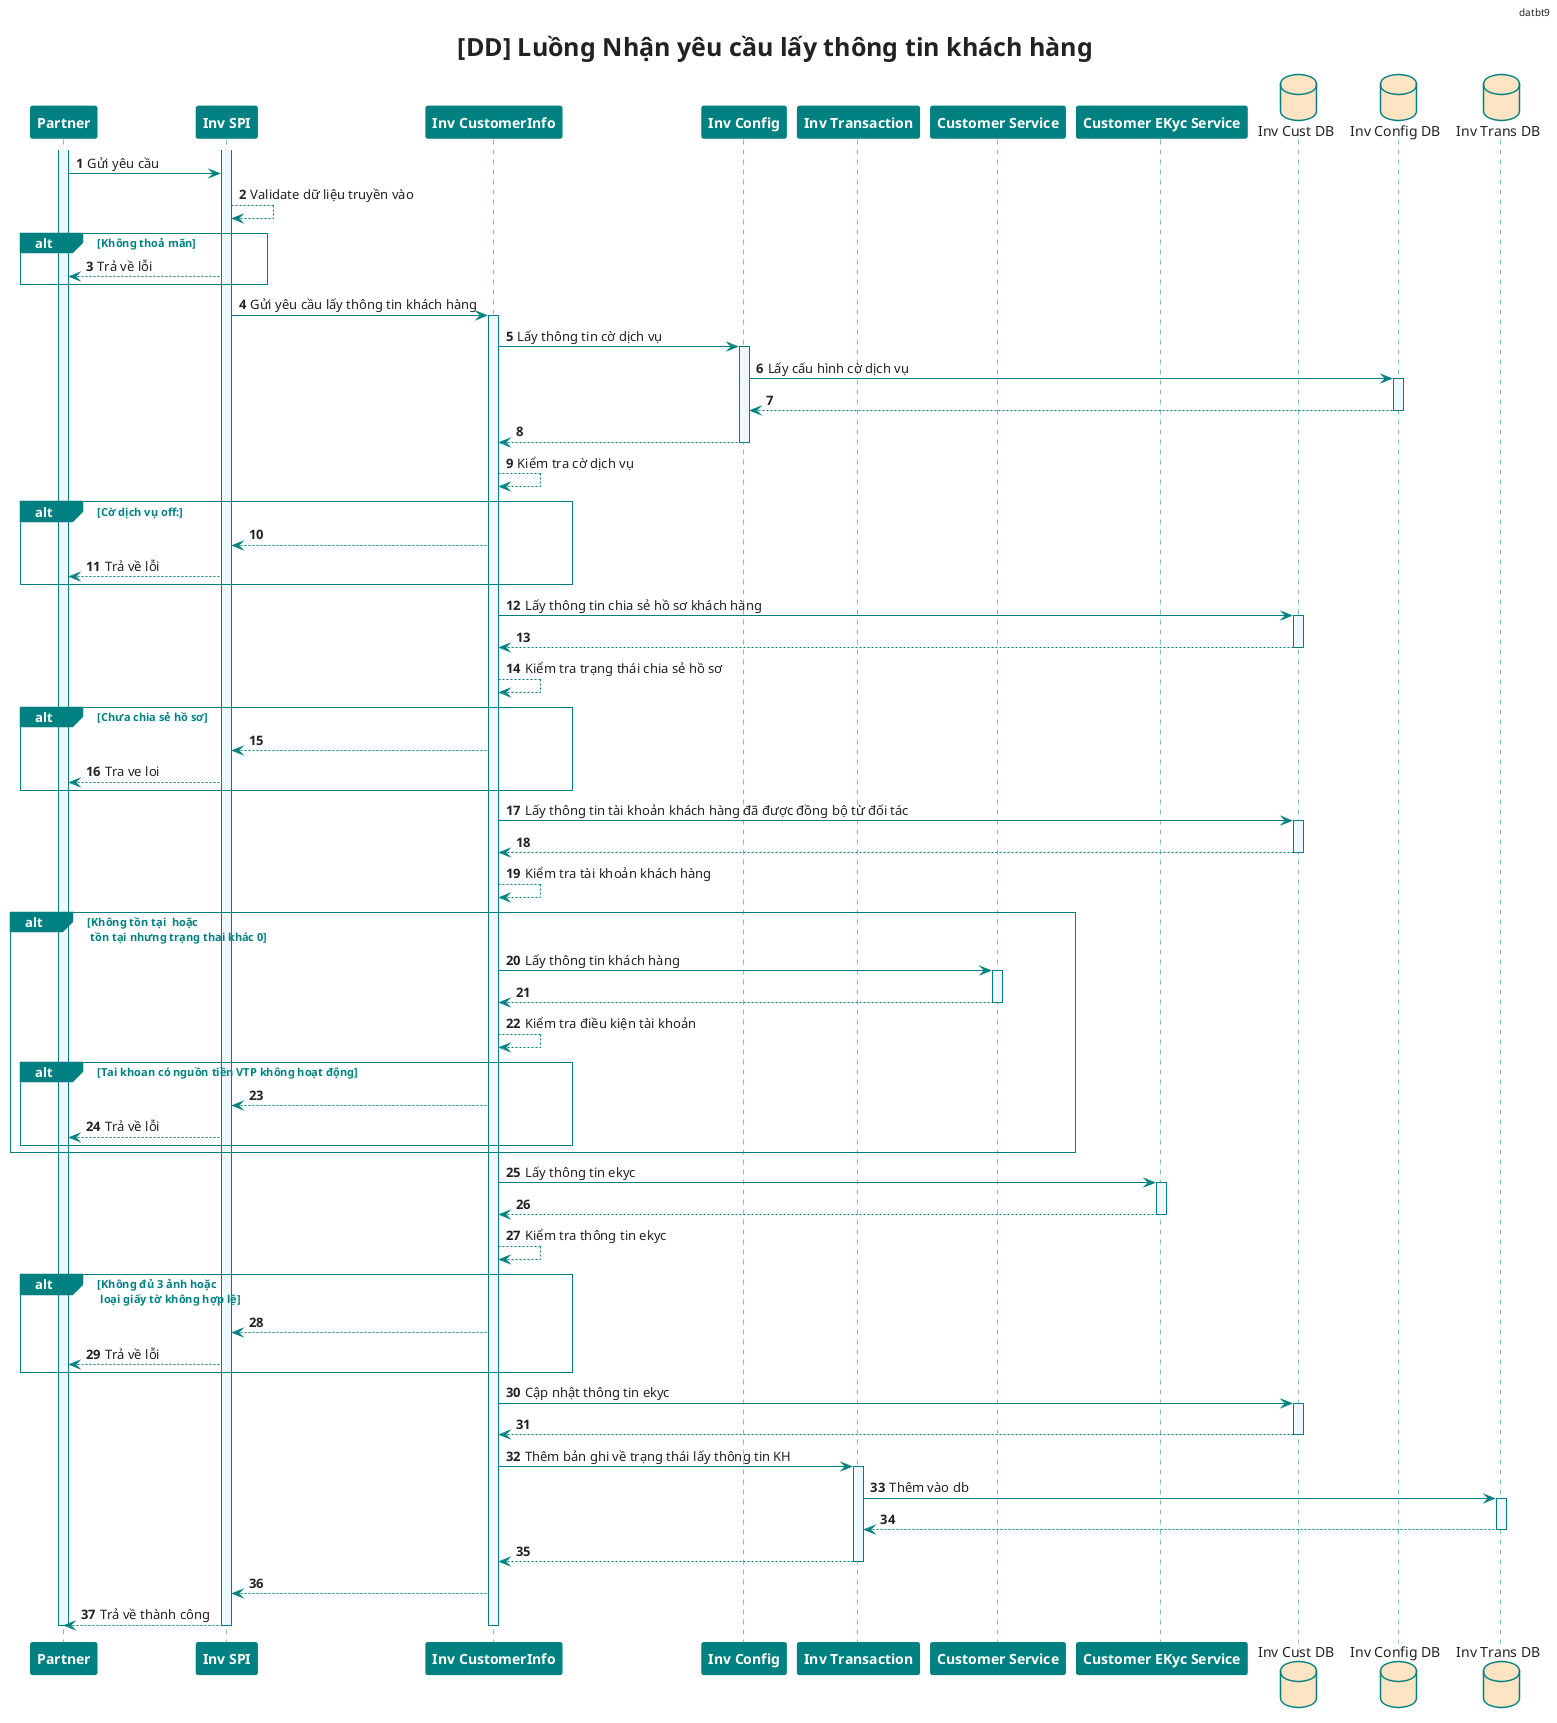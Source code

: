 @startuml

' Reference:
' https://plantuml.com/sequence-diagram
' https://plantuml-documentation.readthedocs.io/en/latest/formatting/all-skin-params.html
'
' Author: datbt9
' Date: 13/05/2024
' Jira: http://10.254.136.35:8090/pages/resumedraft.action?draftId=65714137&draftShareId=58ce2748-b779-45e3-9a12-a3720325b42c&

skinparam shadowing false
skinparam responseMessageBelowArrow false

skinparam DefaultFontColor #222
skinparam TitleFontSize 25

skinparam NoteBorderColor #teal
skinparam NoteBackgroundColor #powderblue
skinparam NoteFontColor #444

skinparam DatabaseBorderColor #teal
skinparam DatabaseBackgroundColor #bisque

skinparam sequence {
  ParticipantBorderThickness 1
  ParticipantBorderColor #teal
  ParticipantBackgroundColor #teal
  ParticipantFontColor #white
  ParticipantFontSize 14
  ParticipantFontStyle bold

  LifeLineBorderColor #teal
  LifeLineBackgroundColor #aliceblue

  ArrowColor #teal
  ActorBorderColor #teal

  GroupBorderThickness 1
  GroupBorderColor #teal
  GroupHeaderFontColor #white
  GroupBackgroundColor #teal
  GroupFontColor #teal


  ReferenceBorderThickness 1
  ReferenceBorderColor #teal
  ReferenceBackgroundColor #aliceblue
  ReferenceHeaderBackgroundColor #white
  ReferenceFontColor #teal
}

header : datbt9
title : [DD] Luồng Nhận yêu cầu lấy thông tin khách hàng
autonumber

participant "Partner" as partner
participant "Inv SPI" as spi
participant "Inv CustomerInfo" as cust
participant "Inv Config" as config
participant "Inv Transaction" as trans
participant "Customer Service" as custservice
participant "Customer EKyc Service" as custekycservice
database "Inv Cust DB" as custdb
database "Inv Config DB" as configdb
database "Inv Trans DB" as transdb

partner++
spi++

partner -> spi: Gửi yêu cầu
spi --> spi: Validate dữ liệu truyền vào

alt Không thoả mãn
    spi-->partner: Trả về lỗi
end

spi->cust:  Gửi yêu cầu lấy thông tin khách hàng
cust++
cust->config: Lấy thông tin cờ dịch vụ
config++
config->configdb: Lấy cấu hình cờ dịch vụ
configdb++
configdb-->config
configdb--
config-->cust:
config--
cust-->cust: Kiểm tra cờ dịch vụ
alt Cờ dịch vụ off:
    cust-->spi:
    spi-->partner: Trả về lỗi
end

cust->custdb: Lấy thông tin chia sẻ hồ sơ khách hàng
custdb++
custdb-->cust:
custdb--
cust-->cust: Kiểm tra trạng thái chia sẻ hồ sơ
alt Chưa chia sẻ hồ sơ
    cust-->spi:
    spi-->partner: Tra ve loi
end
cust->custdb: Lấy thông tin tài khoản khách hàng đã được đồng bộ từ đối tác
custdb++
custdb-->cust:
custdb--
cust-->cust: Kiểm tra tài khoản khách hàng
alt Không tồn tại  hoặc \n tồn tại nhưng trạng thai khác 0
    cust->custservice: Lấy thông tin khách hàng
    custservice++
    custservice-->cust
    custservice--
    cust-->cust: Kiểm tra điều kiện tài khoản
    alt Tai khoan có nguồn tiền VTP không hoạt động
        cust-->spi
        spi-->partner: Trả về lỗi
    end
end

cust->custekycservice: Lấy thông tin ekyc
custekycservice++
custekycservice-->cust:
custekycservice--
cust-->cust: Kiểm tra thông tin ekyc
alt Không đủ 3 ảnh hoặc\n loại giấy tờ không hợp lệ
    cust-->spi:
    spi-->partner: Trả về lỗi
end
cust->custdb: Cập nhật thông tin ekyc
custdb++
custdb-->cust:
custdb--
cust->trans: Thêm bản ghi về trạng thái lấy thông tin KH
trans++
trans->transdb: Thêm vào db
transdb++
transdb-->trans
transdb--
trans-->cust
trans--
cust-->spi:
spi-->partner: Trả về thành công

cust--

spi--
partner--
@enduml